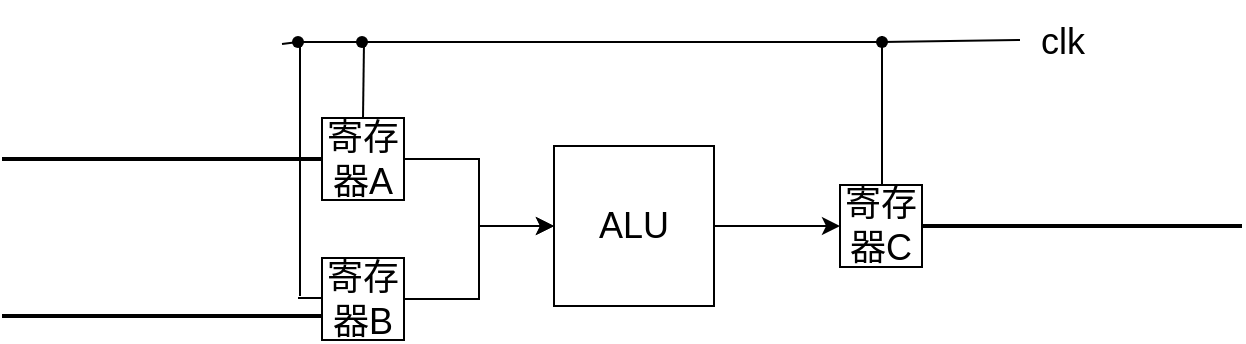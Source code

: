 <mxfile version="20.5.2" type="github">
  <diagram id="zj-lUm3-xf58xmpVG8HC" name="第 1 页">
    <mxGraphModel dx="1375" dy="793" grid="0" gridSize="10" guides="1" tooltips="1" connect="1" arrows="1" fold="1" page="1" pageScale="1" pageWidth="827" pageHeight="1169" math="0" shadow="0">
      <root>
        <mxCell id="0" />
        <mxCell id="1" parent="0" />
        <mxCell id="1yFN0nyHOojMvdUV6YQ9-35" style="edgeStyle=orthogonalEdgeStyle;rounded=0;orthogonalLoop=1;jettySize=auto;html=1;exitX=1;exitY=0.5;exitDx=0;exitDy=0;entryX=0;entryY=0.5;entryDx=0;entryDy=0;fontSize=18;" parent="1" source="1yFN0nyHOojMvdUV6YQ9-28" target="1yFN0nyHOojMvdUV6YQ9-32" edge="1">
          <mxGeometry relative="1" as="geometry" />
        </mxCell>
        <mxCell id="1yFN0nyHOojMvdUV6YQ9-28" value="&lt;font style=&quot;font-size: 18px;&quot;&gt;ALU&lt;/font&gt;" style="whiteSpace=wrap;html=1;aspect=fixed;" parent="1" vertex="1">
          <mxGeometry x="409" y="368" width="80" height="80" as="geometry" />
        </mxCell>
        <mxCell id="1yFN0nyHOojMvdUV6YQ9-33" style="edgeStyle=orthogonalEdgeStyle;rounded=0;orthogonalLoop=1;jettySize=auto;html=1;exitX=1;exitY=0.5;exitDx=0;exitDy=0;entryX=0;entryY=0.5;entryDx=0;entryDy=0;fontSize=18;" parent="1" source="1yFN0nyHOojMvdUV6YQ9-29" target="1yFN0nyHOojMvdUV6YQ9-28" edge="1">
          <mxGeometry relative="1" as="geometry" />
        </mxCell>
        <mxCell id="1yFN0nyHOojMvdUV6YQ9-29" value="寄存器A" style="whiteSpace=wrap;html=1;aspect=fixed;fontSize=18;" parent="1" vertex="1">
          <mxGeometry x="293" y="354" width="41" height="41" as="geometry" />
        </mxCell>
        <mxCell id="1yFN0nyHOojMvdUV6YQ9-34" style="edgeStyle=orthogonalEdgeStyle;rounded=0;orthogonalLoop=1;jettySize=auto;html=1;exitX=1;exitY=0.5;exitDx=0;exitDy=0;entryX=0;entryY=0.5;entryDx=0;entryDy=0;fontSize=18;" parent="1" source="1yFN0nyHOojMvdUV6YQ9-31" target="1yFN0nyHOojMvdUV6YQ9-28" edge="1">
          <mxGeometry relative="1" as="geometry" />
        </mxCell>
        <mxCell id="1yFN0nyHOojMvdUV6YQ9-31" value="寄存器B" style="whiteSpace=wrap;html=1;aspect=fixed;fontSize=18;" parent="1" vertex="1">
          <mxGeometry x="293" y="424" width="41" height="41" as="geometry" />
        </mxCell>
        <mxCell id="1yFN0nyHOojMvdUV6YQ9-32" value="寄存器C" style="whiteSpace=wrap;html=1;aspect=fixed;fontSize=18;" parent="1" vertex="1">
          <mxGeometry x="552" y="387.5" width="41" height="41" as="geometry" />
        </mxCell>
        <mxCell id="1yFN0nyHOojMvdUV6YQ9-36" value="" style="endArrow=none;html=1;rounded=0;fontSize=18;startArrow=none;" parent="1" source="1yFN0nyHOojMvdUV6YQ9-47" edge="1">
          <mxGeometry width="50" height="50" relative="1" as="geometry">
            <mxPoint x="273" y="317" as="sourcePoint" />
            <mxPoint x="642" y="315" as="targetPoint" />
          </mxGeometry>
        </mxCell>
        <mxCell id="1yFN0nyHOojMvdUV6YQ9-37" value="clk" style="text;html=1;align=center;verticalAlign=middle;resizable=0;points=[];autosize=1;strokeColor=none;fillColor=none;fontSize=18;" parent="1" vertex="1">
          <mxGeometry x="643" y="299" width="40" height="34" as="geometry" />
        </mxCell>
        <mxCell id="1yFN0nyHOojMvdUV6YQ9-38" value="" style="endArrow=none;html=1;rounded=0;fontSize=18;exitX=0.5;exitY=0;exitDx=0;exitDy=0;" parent="1" source="1yFN0nyHOojMvdUV6YQ9-29" edge="1">
          <mxGeometry width="50" height="50" relative="1" as="geometry">
            <mxPoint x="264" y="366" as="sourcePoint" />
            <mxPoint x="314" y="316" as="targetPoint" />
          </mxGeometry>
        </mxCell>
        <mxCell id="1yFN0nyHOojMvdUV6YQ9-39" value="" style="endArrow=none;html=1;rounded=0;fontSize=18;" parent="1" edge="1">
          <mxGeometry width="50" height="50" relative="1" as="geometry">
            <mxPoint x="282" y="443" as="sourcePoint" />
            <mxPoint x="282" y="318" as="targetPoint" />
          </mxGeometry>
        </mxCell>
        <mxCell id="1yFN0nyHOojMvdUV6YQ9-40" value="" style="endArrow=none;html=1;rounded=0;fontSize=18;" parent="1" edge="1">
          <mxGeometry width="50" height="50" relative="1" as="geometry">
            <mxPoint x="281" y="444" as="sourcePoint" />
            <mxPoint x="293" y="444" as="targetPoint" />
            <Array as="points" />
          </mxGeometry>
        </mxCell>
        <mxCell id="1yFN0nyHOojMvdUV6YQ9-41" value="" style="shape=waypoint;sketch=0;fillStyle=solid;size=6;pointerEvents=1;points=[];fillColor=none;resizable=0;rotatable=0;perimeter=centerPerimeter;snapToPoint=1;fontSize=18;" parent="1" vertex="1">
          <mxGeometry x="293" y="296" width="40" height="40" as="geometry" />
        </mxCell>
        <mxCell id="1yFN0nyHOojMvdUV6YQ9-42" value="" style="endArrow=none;html=1;rounded=0;fontSize=18;startArrow=none;" parent="1" source="1yFN0nyHOojMvdUV6YQ9-43" target="1yFN0nyHOojMvdUV6YQ9-41" edge="1">
          <mxGeometry width="50" height="50" relative="1" as="geometry">
            <mxPoint x="273" y="317" as="sourcePoint" />
            <mxPoint x="642" y="315" as="targetPoint" />
          </mxGeometry>
        </mxCell>
        <mxCell id="1yFN0nyHOojMvdUV6YQ9-43" value="" style="shape=waypoint;sketch=0;fillStyle=solid;size=6;pointerEvents=1;points=[];fillColor=none;resizable=0;rotatable=0;perimeter=centerPerimeter;snapToPoint=1;fontSize=18;" parent="1" vertex="1">
          <mxGeometry x="261" y="296" width="40" height="40" as="geometry" />
        </mxCell>
        <mxCell id="1yFN0nyHOojMvdUV6YQ9-44" value="" style="endArrow=none;html=1;rounded=0;fontSize=18;" parent="1" target="1yFN0nyHOojMvdUV6YQ9-43" edge="1">
          <mxGeometry width="50" height="50" relative="1" as="geometry">
            <mxPoint x="273" y="317" as="sourcePoint" />
            <mxPoint x="313" y="316" as="targetPoint" />
          </mxGeometry>
        </mxCell>
        <mxCell id="1yFN0nyHOojMvdUV6YQ9-46" value="" style="endArrow=none;html=1;rounded=0;fontSize=18;" parent="1" edge="1">
          <mxGeometry width="50" height="50" relative="1" as="geometry">
            <mxPoint x="573" y="387.5" as="sourcePoint" />
            <mxPoint x="573" y="313" as="targetPoint" />
            <Array as="points" />
          </mxGeometry>
        </mxCell>
        <mxCell id="1yFN0nyHOojMvdUV6YQ9-47" value="" style="shape=waypoint;sketch=0;fillStyle=solid;size=6;pointerEvents=1;points=[];fillColor=none;resizable=0;rotatable=0;perimeter=centerPerimeter;snapToPoint=1;fontSize=18;" parent="1" vertex="1">
          <mxGeometry x="553" y="296" width="40" height="40" as="geometry" />
        </mxCell>
        <mxCell id="1yFN0nyHOojMvdUV6YQ9-48" value="" style="endArrow=none;html=1;rounded=0;fontSize=18;startArrow=none;" parent="1" source="1yFN0nyHOojMvdUV6YQ9-41" target="1yFN0nyHOojMvdUV6YQ9-47" edge="1">
          <mxGeometry width="50" height="50" relative="1" as="geometry">
            <mxPoint x="313" y="316" as="sourcePoint" />
            <mxPoint x="642" y="315" as="targetPoint" />
          </mxGeometry>
        </mxCell>
        <mxCell id="1yFN0nyHOojMvdUV6YQ9-50" value="" style="line;strokeWidth=2;html=1;fontSize=18;" parent="1" vertex="1">
          <mxGeometry x="133" y="369.5" width="160" height="10" as="geometry" />
        </mxCell>
        <mxCell id="1yFN0nyHOojMvdUV6YQ9-51" value="" style="line;strokeWidth=2;html=1;fontSize=18;" parent="1" vertex="1">
          <mxGeometry x="133" y="448" width="160" height="10" as="geometry" />
        </mxCell>
        <mxCell id="1yFN0nyHOojMvdUV6YQ9-52" value="" style="line;strokeWidth=2;html=1;fontSize=18;" parent="1" vertex="1">
          <mxGeometry x="593" y="403" width="160" height="10" as="geometry" />
        </mxCell>
      </root>
    </mxGraphModel>
  </diagram>
</mxfile>
